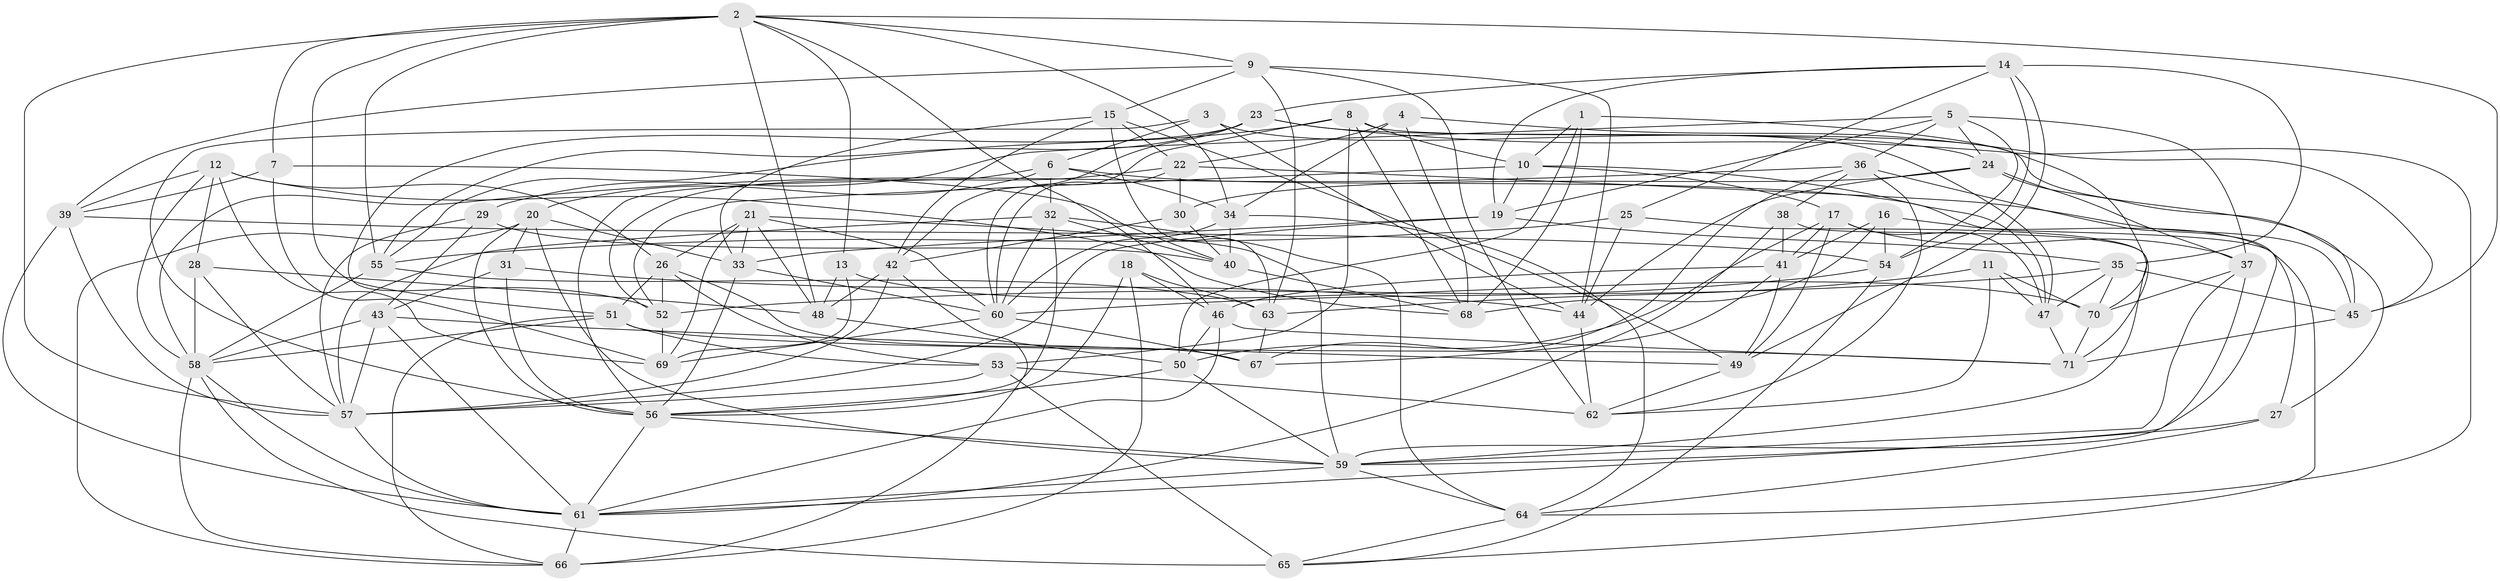 // original degree distribution, {4: 1.0}
// Generated by graph-tools (version 1.1) at 2025/26/03/09/25 03:26:53]
// undirected, 71 vertices, 210 edges
graph export_dot {
graph [start="1"]
  node [color=gray90,style=filled];
  1;
  2;
  3;
  4;
  5;
  6;
  7;
  8;
  9;
  10;
  11;
  12;
  13;
  14;
  15;
  16;
  17;
  18;
  19;
  20;
  21;
  22;
  23;
  24;
  25;
  26;
  27;
  28;
  29;
  30;
  31;
  32;
  33;
  34;
  35;
  36;
  37;
  38;
  39;
  40;
  41;
  42;
  43;
  44;
  45;
  46;
  47;
  48;
  49;
  50;
  51;
  52;
  53;
  54;
  55;
  56;
  57;
  58;
  59;
  60;
  61;
  62;
  63;
  64;
  65;
  66;
  67;
  68;
  69;
  70;
  71;
  1 -- 10 [weight=1.0];
  1 -- 50 [weight=1.0];
  1 -- 68 [weight=1.0];
  1 -- 70 [weight=1.0];
  2 -- 7 [weight=1.0];
  2 -- 9 [weight=1.0];
  2 -- 13 [weight=1.0];
  2 -- 34 [weight=1.0];
  2 -- 45 [weight=1.0];
  2 -- 46 [weight=1.0];
  2 -- 48 [weight=1.0];
  2 -- 51 [weight=1.0];
  2 -- 55 [weight=1.0];
  2 -- 57 [weight=1.0];
  3 -- 6 [weight=1.0];
  3 -- 44 [weight=1.0];
  3 -- 47 [weight=1.0];
  3 -- 56 [weight=1.0];
  4 -- 22 [weight=1.0];
  4 -- 34 [weight=1.0];
  4 -- 45 [weight=1.0];
  4 -- 68 [weight=1.0];
  5 -- 19 [weight=1.0];
  5 -- 24 [weight=1.0];
  5 -- 29 [weight=1.0];
  5 -- 36 [weight=1.0];
  5 -- 37 [weight=1.0];
  5 -- 54 [weight=1.0];
  6 -- 20 [weight=1.0];
  6 -- 27 [weight=1.0];
  6 -- 32 [weight=1.0];
  6 -- 34 [weight=1.0];
  6 -- 56 [weight=1.0];
  7 -- 39 [weight=1.0];
  7 -- 40 [weight=1.0];
  7 -- 69 [weight=1.0];
  8 -- 10 [weight=1.0];
  8 -- 45 [weight=1.0];
  8 -- 53 [weight=1.0];
  8 -- 55 [weight=1.0];
  8 -- 60 [weight=1.0];
  8 -- 68 [weight=1.0];
  9 -- 15 [weight=1.0];
  9 -- 39 [weight=1.0];
  9 -- 44 [weight=1.0];
  9 -- 62 [weight=1.0];
  9 -- 63 [weight=1.0];
  10 -- 17 [weight=1.0];
  10 -- 19 [weight=1.0];
  10 -- 47 [weight=1.0];
  10 -- 52 [weight=1.0];
  11 -- 47 [weight=1.0];
  11 -- 62 [weight=1.0];
  11 -- 63 [weight=1.0];
  11 -- 70 [weight=1.0];
  12 -- 26 [weight=1.0];
  12 -- 28 [weight=1.0];
  12 -- 39 [weight=1.0];
  12 -- 58 [weight=1.0];
  12 -- 68 [weight=1.0];
  12 -- 69 [weight=1.0];
  13 -- 48 [weight=1.0];
  13 -- 69 [weight=1.0];
  13 -- 70 [weight=1.0];
  14 -- 19 [weight=1.0];
  14 -- 23 [weight=1.0];
  14 -- 25 [weight=1.0];
  14 -- 35 [weight=1.0];
  14 -- 49 [weight=1.0];
  14 -- 54 [weight=1.0];
  15 -- 22 [weight=1.0];
  15 -- 33 [weight=1.0];
  15 -- 42 [weight=1.0];
  15 -- 49 [weight=1.0];
  15 -- 63 [weight=1.0];
  16 -- 41 [weight=1.0];
  16 -- 54 [weight=1.0];
  16 -- 65 [weight=1.0];
  16 -- 68 [weight=1.0];
  17 -- 37 [weight=1.0];
  17 -- 41 [weight=1.0];
  17 -- 47 [weight=1.0];
  17 -- 49 [weight=1.0];
  17 -- 50 [weight=1.0];
  18 -- 46 [weight=1.0];
  18 -- 56 [weight=1.0];
  18 -- 63 [weight=1.0];
  18 -- 66 [weight=1.0];
  19 -- 33 [weight=1.0];
  19 -- 35 [weight=1.0];
  19 -- 57 [weight=1.0];
  20 -- 31 [weight=1.0];
  20 -- 33 [weight=1.0];
  20 -- 56 [weight=1.0];
  20 -- 59 [weight=1.0];
  20 -- 66 [weight=1.0];
  21 -- 26 [weight=1.0];
  21 -- 33 [weight=1.0];
  21 -- 48 [weight=1.0];
  21 -- 59 [weight=1.0];
  21 -- 60 [weight=1.0];
  21 -- 69 [weight=1.0];
  22 -- 30 [weight=1.0];
  22 -- 45 [weight=1.0];
  22 -- 52 [weight=1.0];
  22 -- 60 [weight=1.0];
  23 -- 24 [weight=1.0];
  23 -- 42 [weight=1.0];
  23 -- 52 [weight=1.0];
  23 -- 55 [weight=1.0];
  23 -- 64 [weight=1.0];
  24 -- 27 [weight=1.0];
  24 -- 30 [weight=1.0];
  24 -- 37 [weight=1.0];
  24 -- 44 [weight=1.0];
  25 -- 44 [weight=1.0];
  25 -- 55 [weight=1.0];
  25 -- 59 [weight=1.0];
  26 -- 51 [weight=1.0];
  26 -- 52 [weight=1.0];
  26 -- 53 [weight=1.0];
  26 -- 67 [weight=1.0];
  27 -- 59 [weight=1.0];
  27 -- 64 [weight=1.0];
  28 -- 48 [weight=1.0];
  28 -- 57 [weight=1.0];
  28 -- 58 [weight=1.0];
  29 -- 40 [weight=1.0];
  29 -- 43 [weight=1.0];
  29 -- 57 [weight=1.0];
  30 -- 40 [weight=1.0];
  30 -- 42 [weight=1.0];
  31 -- 43 [weight=1.0];
  31 -- 44 [weight=1.0];
  31 -- 56 [weight=1.0];
  32 -- 40 [weight=1.0];
  32 -- 56 [weight=1.0];
  32 -- 57 [weight=1.0];
  32 -- 60 [weight=1.0];
  32 -- 64 [weight=1.0];
  33 -- 56 [weight=1.0];
  33 -- 60 [weight=1.0];
  34 -- 40 [weight=1.0];
  34 -- 60 [weight=1.0];
  34 -- 64 [weight=1.0];
  35 -- 45 [weight=1.0];
  35 -- 47 [weight=1.0];
  35 -- 52 [weight=1.0];
  35 -- 70 [weight=1.0];
  36 -- 38 [weight=1.0];
  36 -- 58 [weight=1.0];
  36 -- 59 [weight=1.0];
  36 -- 62 [weight=1.0];
  36 -- 67 [weight=1.0];
  37 -- 59 [weight=1.0];
  37 -- 61 [weight=1.0];
  37 -- 70 [weight=1.0];
  38 -- 41 [weight=1.0];
  38 -- 61 [weight=1.0];
  38 -- 71 [weight=1.0];
  39 -- 54 [weight=1.0];
  39 -- 57 [weight=1.0];
  39 -- 61 [weight=1.0];
  40 -- 68 [weight=1.0];
  41 -- 46 [weight=1.0];
  41 -- 49 [weight=1.0];
  41 -- 67 [weight=1.0];
  42 -- 48 [weight=1.0];
  42 -- 57 [weight=1.0];
  42 -- 66 [weight=1.0];
  43 -- 49 [weight=1.0];
  43 -- 57 [weight=1.0];
  43 -- 58 [weight=1.0];
  43 -- 61 [weight=1.0];
  44 -- 62 [weight=1.0];
  45 -- 71 [weight=1.0];
  46 -- 50 [weight=1.0];
  46 -- 61 [weight=1.0];
  46 -- 71 [weight=1.0];
  47 -- 71 [weight=1.0];
  48 -- 50 [weight=1.0];
  49 -- 62 [weight=1.0];
  50 -- 56 [weight=1.0];
  50 -- 59 [weight=1.0];
  51 -- 53 [weight=1.0];
  51 -- 58 [weight=1.0];
  51 -- 66 [weight=1.0];
  51 -- 71 [weight=1.0];
  52 -- 69 [weight=1.0];
  53 -- 57 [weight=1.0];
  53 -- 62 [weight=1.0];
  53 -- 65 [weight=1.0];
  54 -- 60 [weight=1.0];
  54 -- 65 [weight=1.0];
  55 -- 58 [weight=1.0];
  55 -- 63 [weight=1.0];
  56 -- 59 [weight=1.0];
  56 -- 61 [weight=1.0];
  57 -- 61 [weight=1.0];
  58 -- 61 [weight=1.0];
  58 -- 65 [weight=2.0];
  58 -- 66 [weight=1.0];
  59 -- 61 [weight=1.0];
  59 -- 64 [weight=1.0];
  60 -- 67 [weight=2.0];
  60 -- 69 [weight=1.0];
  61 -- 66 [weight=1.0];
  63 -- 67 [weight=1.0];
  64 -- 65 [weight=1.0];
  70 -- 71 [weight=1.0];
}
